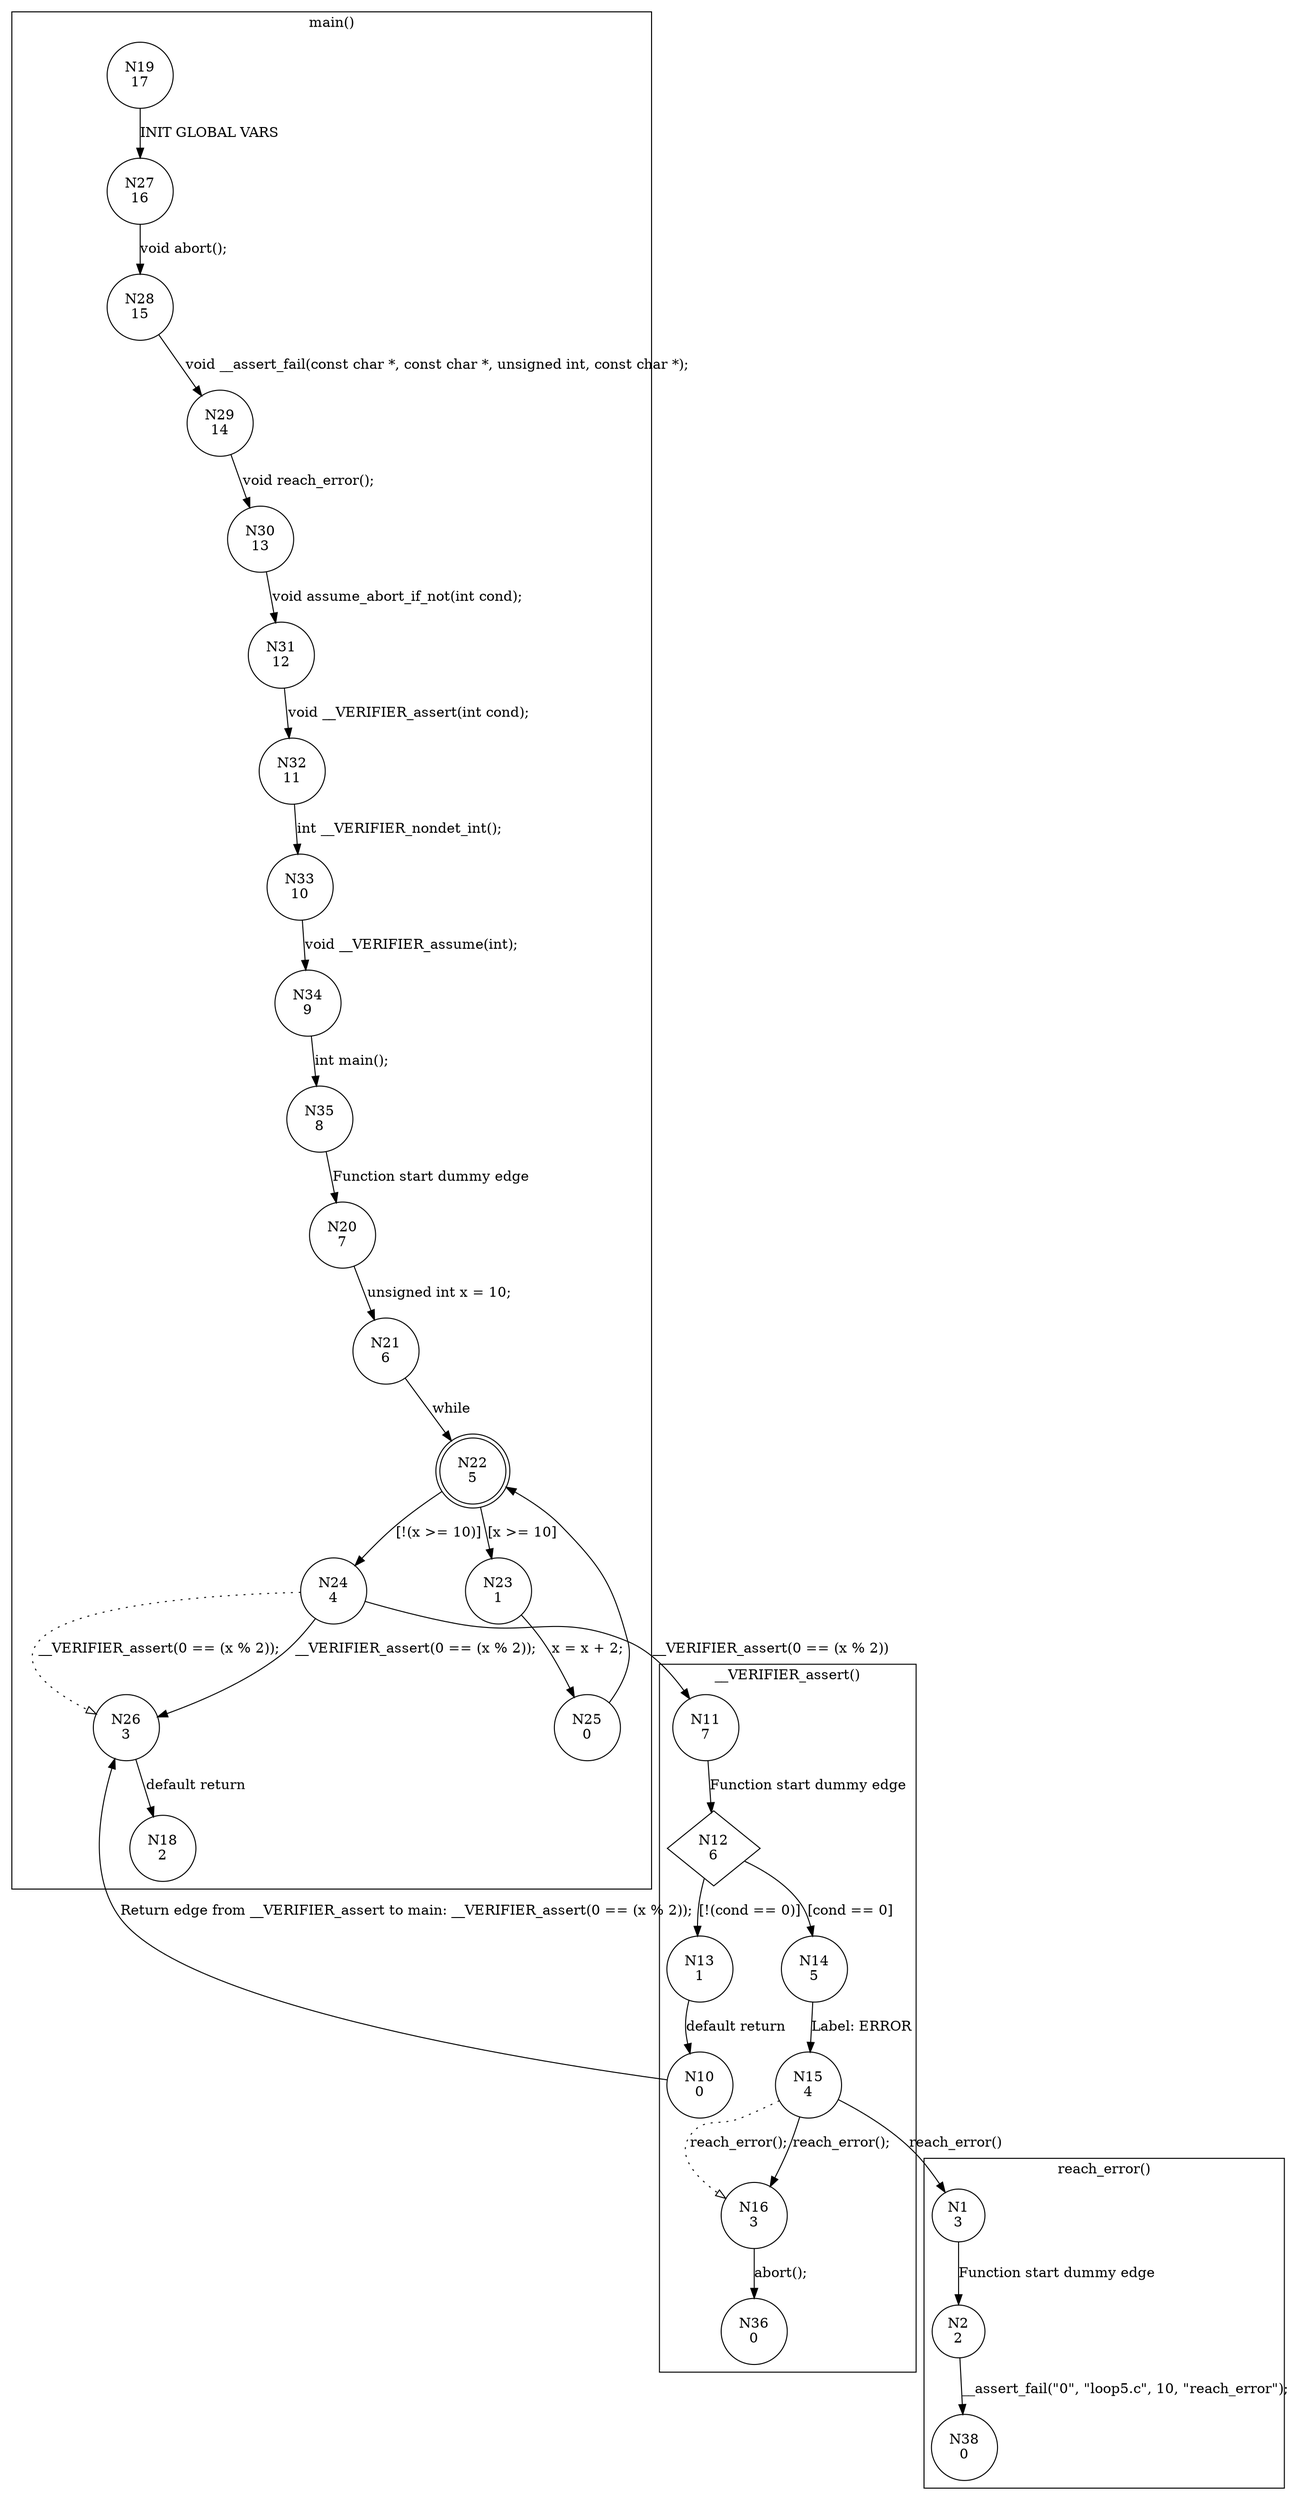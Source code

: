 digraph CFA {
19 [shape="circle" label="N19\n17"]
27 [shape="circle" label="N27\n16"]
28 [shape="circle" label="N28\n15"]
29 [shape="circle" label="N29\n14"]
30 [shape="circle" label="N30\n13"]
31 [shape="circle" label="N31\n12"]
32 [shape="circle" label="N32\n11"]
33 [shape="circle" label="N33\n10"]
34 [shape="circle" label="N34\n9"]
35 [shape="circle" label="N35\n8"]
20 [shape="circle" label="N20\n7"]
21 [shape="circle" label="N21\n6"]
22 [shape="doublecircle" label="N22\n5"]
24 [shape="circle" label="N24\n4"]
11 [shape="circle" label="N11\n7"]
12 [shape="diamond" label="N12\n6"]
13 [shape="circle" label="N13\n1"]
10 [shape="circle" label="N10\n0"]
26 [shape="circle" label="N26\n3"]
18 [shape="circle" label="N18\n2"]
14 [shape="circle" label="N14\n5"]
15 [shape="circle" label="N15\n4"]
1 [shape="circle" label="N1\n3"]
2 [shape="circle" label="N2\n2"]
38 [shape="circle" label="N38\n0"]
16 [shape="circle" label="N16\n3"]
36 [shape="circle" label="N36\n0"]
23 [shape="circle" label="N23\n1"]
25 [shape="circle" label="N25\n0"]
node [shape="circle"]
subgraph cluster___VERIFIER_assert {
label="__VERIFIER_assert()"
11 -> 12 [label="Function start dummy edge"]
12 -> 14 [label="[cond == 0]"]
12 -> 13 [label="[!(cond == 0)]"]
13 -> 10 [label="default return"]
14 -> 15 [label="Label: ERROR"]
15 -> 16 [label="reach_error();" style="dotted" arrowhead="empty"]
15 -> 16 [label="reach_error();"]
16 -> 36 [label="abort();"]}
subgraph cluster_assume_abort_if_not {
label="assume_abort_if_not()"
}
subgraph cluster_main {
label="main()"
19 -> 27 [label="INIT GLOBAL VARS"]
27 -> 28 [label="void abort();"]
28 -> 29 [label="void __assert_fail(const char *, const char *, unsigned int, const char *);"]
29 -> 30 [label="void reach_error();"]
30 -> 31 [label="void assume_abort_if_not(int cond);"]
31 -> 32 [label="void __VERIFIER_assert(int cond);"]
32 -> 33 [label="int __VERIFIER_nondet_int();"]
33 -> 34 [label="void __VERIFIER_assume(int);"]
34 -> 35 [label="int main();"]
35 -> 20 [label="Function start dummy edge"]
20 -> 21 [label="unsigned int x = 10;"]
21 -> 22 [label="while"]
22 -> 23 [label="[x >= 10]"]
22 -> 24 [label="[!(x >= 10)]"]
24 -> 26 [label="__VERIFIER_assert(0 == (x % 2));" style="dotted" arrowhead="empty"]
24 -> 26 [label="__VERIFIER_assert(0 == (x % 2));"]
26 -> 18 [label="default return"]
23 -> 25 [label="x = x + 2;"]
25 -> 22 [label=""]}
subgraph cluster_reach_error {
label="reach_error()"
1 -> 2 [label="Function start dummy edge"]
2 -> 38 [label="__assert_fail(\"0\", \"loop5.c\", 10, \"reach_error\");"]}
24 -> 11 [label="__VERIFIER_assert(0 == (x % 2))"]
10 -> 26 [label="Return edge from __VERIFIER_assert to main: __VERIFIER_assert(0 == (x % 2));"]
15 -> 1 [label="reach_error()"]}